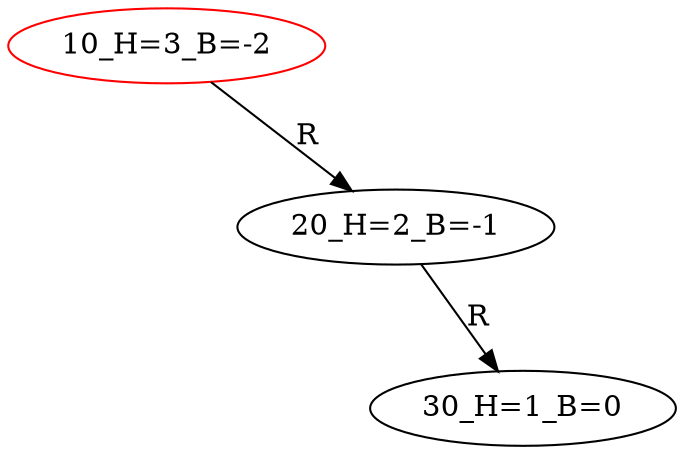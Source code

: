 digraph BiTreeBiTreeInsert {
"10_H=3_B=-2" -> {"HD0"} [label="L"] [style=invis]
"HD0" [style=invis]
"10_H=3_B=-2" -> {"20_H=2_B=-1"} [label="R"]
"20_H=2_B=-1" -> {"HD1"} [label="L"] [style=invis]
"HD1" [style=invis]
"20_H=2_B=-1" -> {"30_H=1_B=0"} [label="R"]
"10_H=3_B=-2" [color=red]
"20_H=2_B=-1"
"30_H=1_B=0"
}
